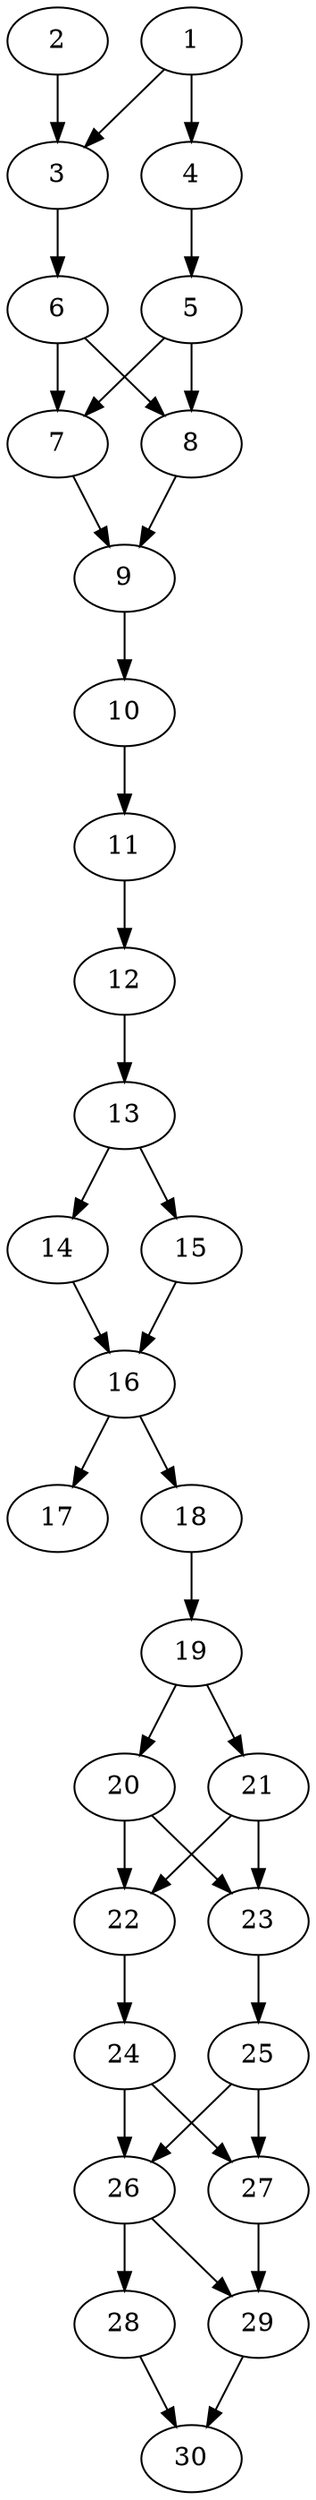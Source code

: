 // DAG automatically generated by daggen at Thu Oct  3 14:04:18 2019
// ./daggen --dot -n 30 --ccr 0.5 --fat 0.3 --regular 0.9 --density 0.9 --mindata 5242880 --maxdata 52428800 
digraph G {
  1 [size="96923648", alpha="0.07", expect_size="48461824"] 
  1 -> 3 [size ="48461824"]
  1 -> 4 [size ="48461824"]
  2 [size="44775424", alpha="0.20", expect_size="22387712"] 
  2 -> 3 [size ="22387712"]
  3 [size="65802240", alpha="0.05", expect_size="32901120"] 
  3 -> 6 [size ="32901120"]
  4 [size="95264768", alpha="0.18", expect_size="47632384"] 
  4 -> 5 [size ="47632384"]
  5 [size="70514688", alpha="0.16", expect_size="35257344"] 
  5 -> 7 [size ="35257344"]
  5 -> 8 [size ="35257344"]
  6 [size="70168576", alpha="0.16", expect_size="35084288"] 
  6 -> 7 [size ="35084288"]
  6 -> 8 [size ="35084288"]
  7 [size="19806208", alpha="0.02", expect_size="9903104"] 
  7 -> 9 [size ="9903104"]
  8 [size="95592448", alpha="0.16", expect_size="47796224"] 
  8 -> 9 [size ="47796224"]
  9 [size="100167680", alpha="0.15", expect_size="50083840"] 
  9 -> 10 [size ="50083840"]
  10 [size="56178688", alpha="0.14", expect_size="28089344"] 
  10 -> 11 [size ="28089344"]
  11 [size="57501696", alpha="0.04", expect_size="28750848"] 
  11 -> 12 [size ="28750848"]
  12 [size="88672256", alpha="0.09", expect_size="44336128"] 
  12 -> 13 [size ="44336128"]
  13 [size="87058432", alpha="0.00", expect_size="43529216"] 
  13 -> 14 [size ="43529216"]
  13 -> 15 [size ="43529216"]
  14 [size="14010368", alpha="0.06", expect_size="7005184"] 
  14 -> 16 [size ="7005184"]
  15 [size="96684032", alpha="0.05", expect_size="48342016"] 
  15 -> 16 [size ="48342016"]
  16 [size="76529664", alpha="0.13", expect_size="38264832"] 
  16 -> 17 [size ="38264832"]
  16 -> 18 [size ="38264832"]
  17 [size="57389056", alpha="0.00", expect_size="28694528"] 
  18 [size="64911360", alpha="0.17", expect_size="32455680"] 
  18 -> 19 [size ="32455680"]
  19 [size="48250880", alpha="0.07", expect_size="24125440"] 
  19 -> 20 [size ="24125440"]
  19 -> 21 [size ="24125440"]
  20 [size="24993792", alpha="0.15", expect_size="12496896"] 
  20 -> 22 [size ="12496896"]
  20 -> 23 [size ="12496896"]
  21 [size="91056128", alpha="0.01", expect_size="45528064"] 
  21 -> 22 [size ="45528064"]
  21 -> 23 [size ="45528064"]
  22 [size="17426432", alpha="0.14", expect_size="8713216"] 
  22 -> 24 [size ="8713216"]
  23 [size="59234304", alpha="0.20", expect_size="29617152"] 
  23 -> 25 [size ="29617152"]
  24 [size="60366848", alpha="0.03", expect_size="30183424"] 
  24 -> 26 [size ="30183424"]
  24 -> 27 [size ="30183424"]
  25 [size="88268800", alpha="0.19", expect_size="44134400"] 
  25 -> 26 [size ="44134400"]
  25 -> 27 [size ="44134400"]
  26 [size="18726912", alpha="0.07", expect_size="9363456"] 
  26 -> 28 [size ="9363456"]
  26 -> 29 [size ="9363456"]
  27 [size="79091712", alpha="0.17", expect_size="39545856"] 
  27 -> 29 [size ="39545856"]
  28 [size="81092608", alpha="0.06", expect_size="40546304"] 
  28 -> 30 [size ="40546304"]
  29 [size="64692224", alpha="0.14", expect_size="32346112"] 
  29 -> 30 [size ="32346112"]
  30 [size="97699840", alpha="0.11", expect_size="48849920"] 
}

